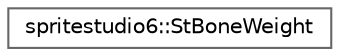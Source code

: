 digraph "Graphical Class Hierarchy"
{
 // LATEX_PDF_SIZE
  bgcolor="transparent";
  edge [fontname=Helvetica,fontsize=10,labelfontname=Helvetica,labelfontsize=10];
  node [fontname=Helvetica,fontsize=10,shape=box,height=0.2,width=0.4];
  rankdir="LR";
  Node0 [id="Node000000",label="spritestudio6::StBoneWeight",height=0.2,width=0.4,color="grey40", fillcolor="white", style="filled",URL="$structspritestudio6_1_1_st_bone_weight.html",tooltip=" "];
}
